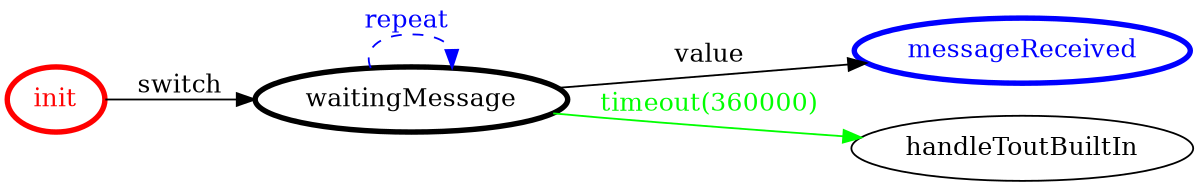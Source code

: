 /*
*
* A GraphViz DOT FSM description 
* Please use a GraphViz visualizer (like http://www.webgraphviz.com)
*  
*/

digraph finite_state_machine {
	rankdir=LR
	size="8,5"
	
	init [ color = red ][ fontcolor = red ][ penwidth = 3 ]
	waitingMessage [ color = black ][ fontcolor = black ][ penwidth = 3 ]
	messageReceived [ color = blue ][ fontcolor = blue ][ penwidth = 3 ]
	
	waitingMessage -> handleToutBuiltIn [ label = "timeout(360000)" ][ color = green ][ fontcolor = green ]
	waitingMessage -> messageReceived [ label = "value" ][ color = black ][ fontcolor = black ]
	waitingMessage -> waitingMessage [ label = "repeat "][ style = dashed ][ color = blue ][ fontcolor = blue ]
	init -> waitingMessage [ label = "switch" ][ color = black ][ fontcolor = black ]
}
